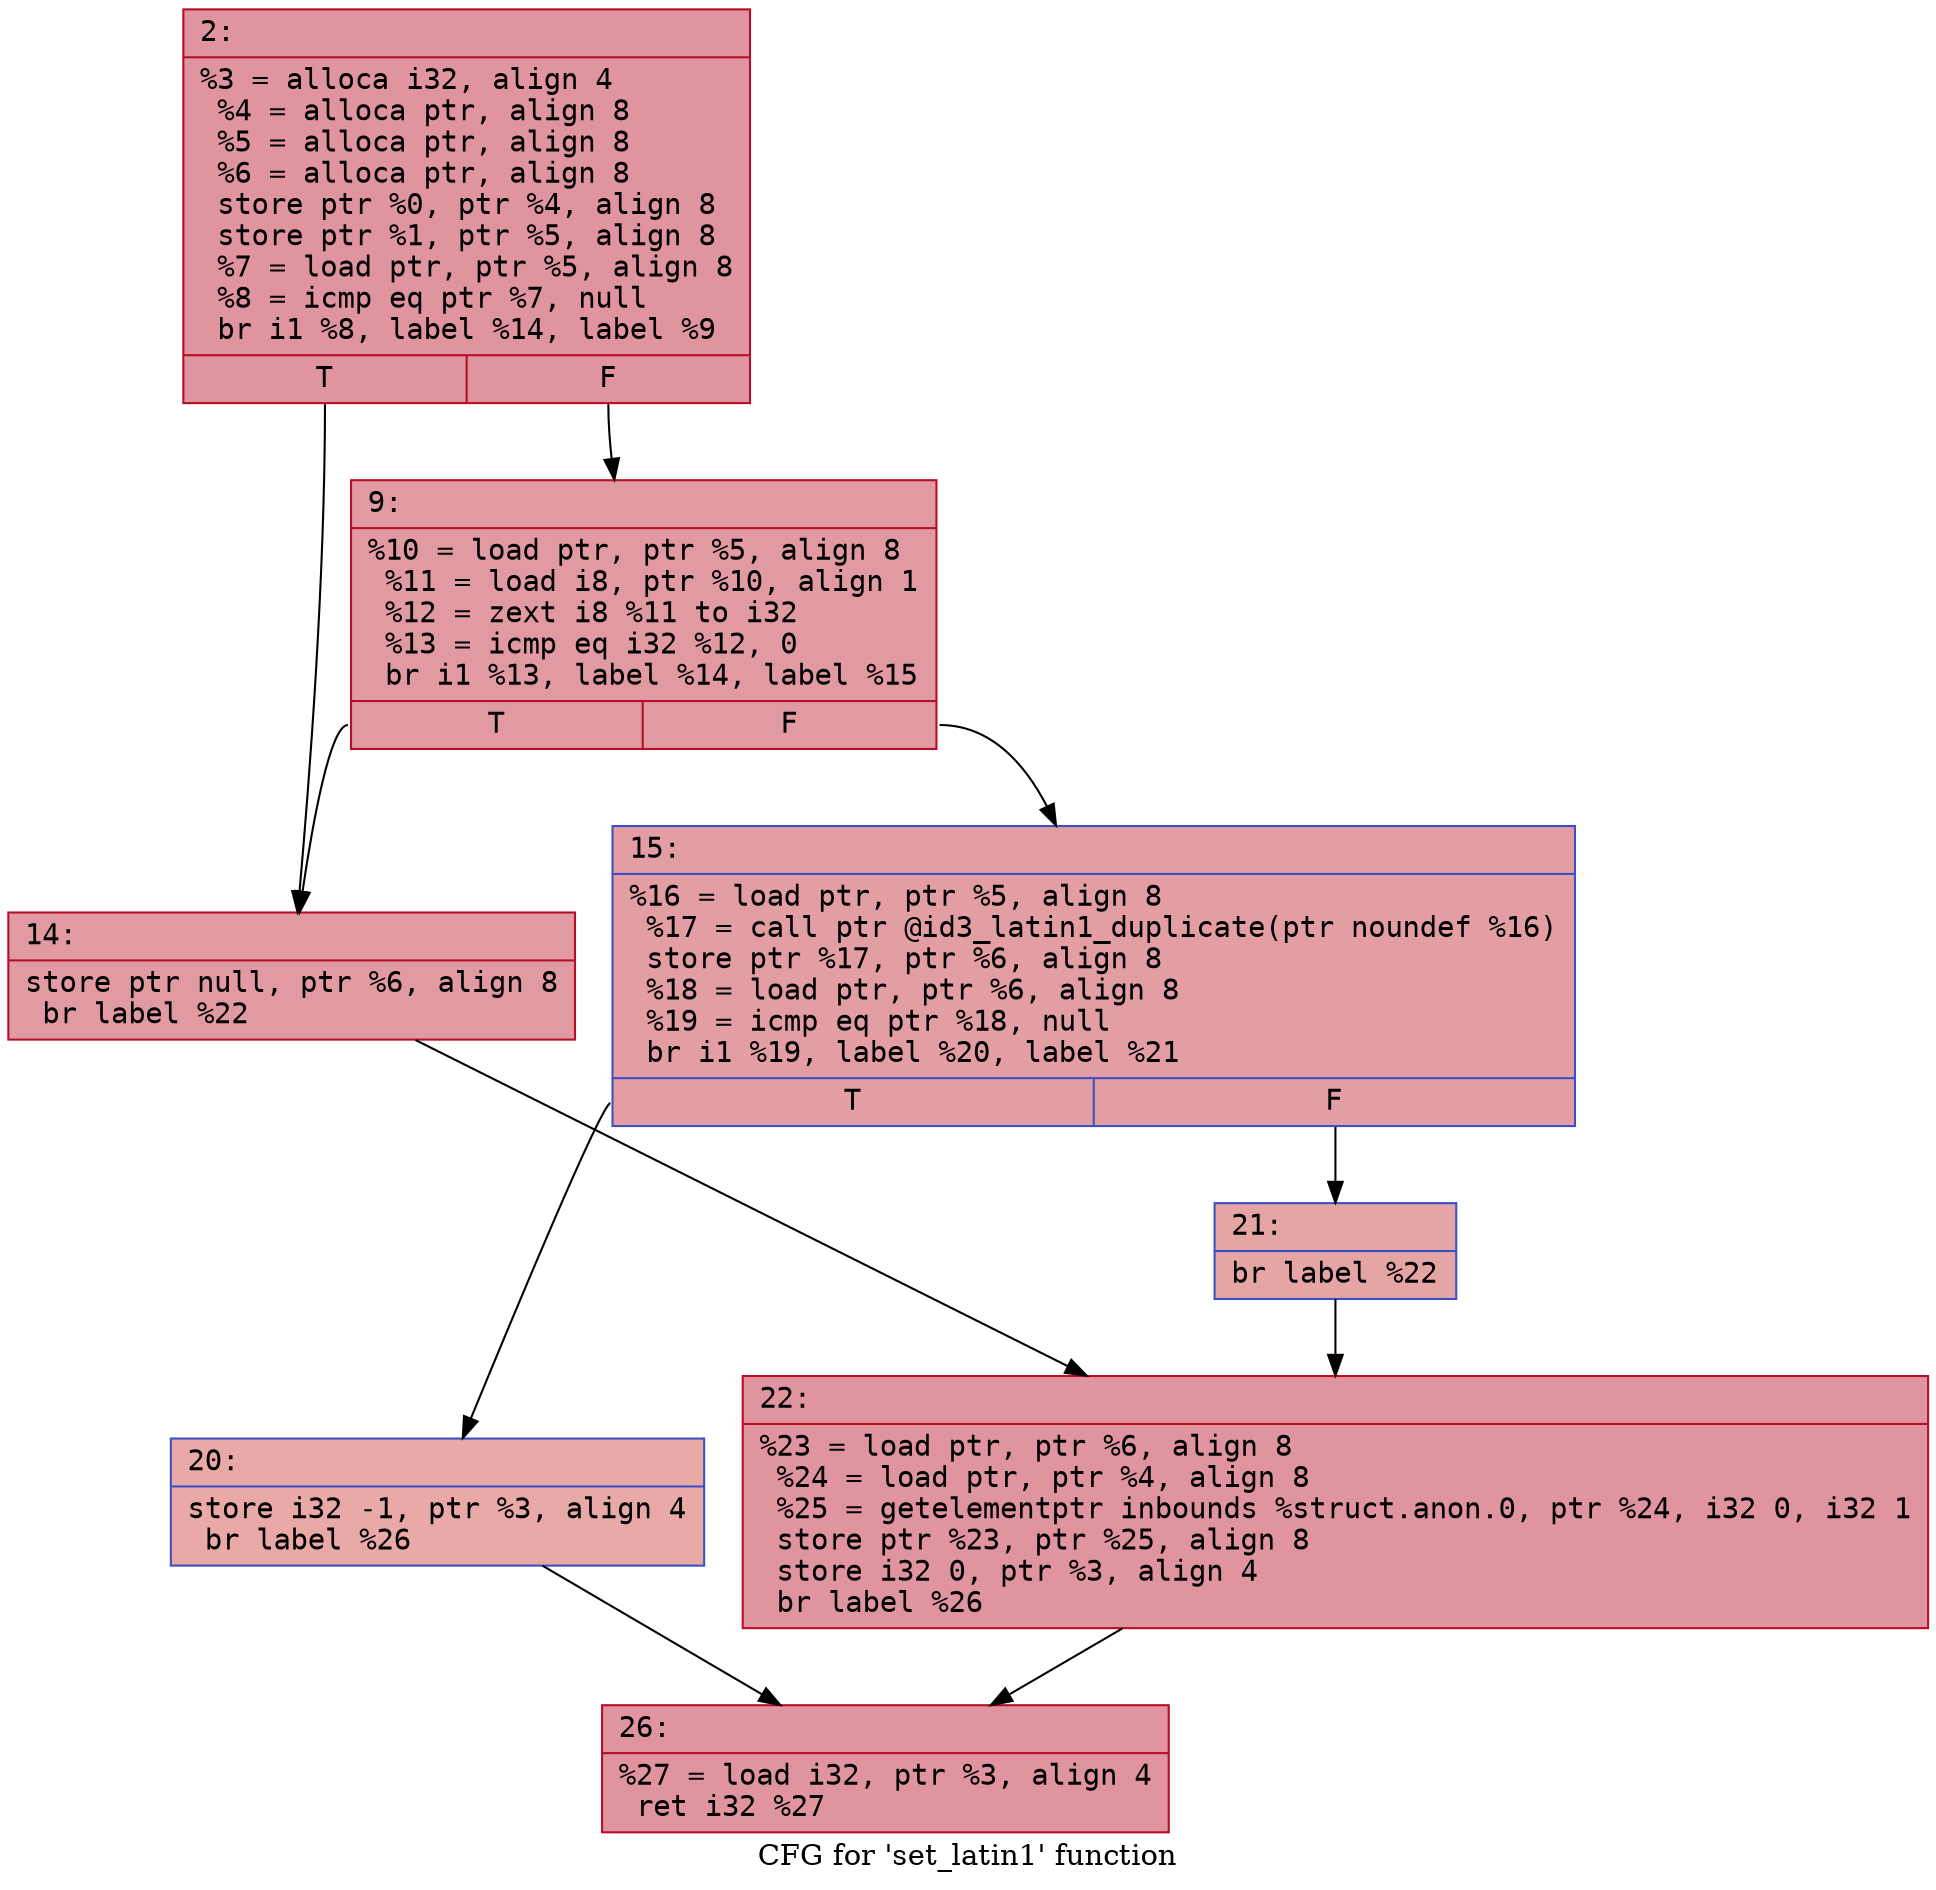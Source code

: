 digraph "CFG for 'set_latin1' function" {
	label="CFG for 'set_latin1' function";

	Node0x600001e515e0 [shape=record,color="#b70d28ff", style=filled, fillcolor="#b70d2870" fontname="Courier",label="{2:\l|  %3 = alloca i32, align 4\l  %4 = alloca ptr, align 8\l  %5 = alloca ptr, align 8\l  %6 = alloca ptr, align 8\l  store ptr %0, ptr %4, align 8\l  store ptr %1, ptr %5, align 8\l  %7 = load ptr, ptr %5, align 8\l  %8 = icmp eq ptr %7, null\l  br i1 %8, label %14, label %9\l|{<s0>T|<s1>F}}"];
	Node0x600001e515e0:s0 -> Node0x600001e51680[tooltip="2 -> 14\nProbability 37.50%" ];
	Node0x600001e515e0:s1 -> Node0x600001e51630[tooltip="2 -> 9\nProbability 62.50%" ];
	Node0x600001e51630 [shape=record,color="#b70d28ff", style=filled, fillcolor="#bb1b2c70" fontname="Courier",label="{9:\l|  %10 = load ptr, ptr %5, align 8\l  %11 = load i8, ptr %10, align 1\l  %12 = zext i8 %11 to i32\l  %13 = icmp eq i32 %12, 0\l  br i1 %13, label %14, label %15\l|{<s0>T|<s1>F}}"];
	Node0x600001e51630:s0 -> Node0x600001e51680[tooltip="9 -> 14\nProbability 37.50%" ];
	Node0x600001e51630:s1 -> Node0x600001e516d0[tooltip="9 -> 15\nProbability 62.50%" ];
	Node0x600001e51680 [shape=record,color="#b70d28ff", style=filled, fillcolor="#bb1b2c70" fontname="Courier",label="{14:\l|  store ptr null, ptr %6, align 8\l  br label %22\l}"];
	Node0x600001e51680 -> Node0x600001e517c0[tooltip="14 -> 22\nProbability 100.00%" ];
	Node0x600001e516d0 [shape=record,color="#3d50c3ff", style=filled, fillcolor="#be242e70" fontname="Courier",label="{15:\l|  %16 = load ptr, ptr %5, align 8\l  %17 = call ptr @id3_latin1_duplicate(ptr noundef %16)\l  store ptr %17, ptr %6, align 8\l  %18 = load ptr, ptr %6, align 8\l  %19 = icmp eq ptr %18, null\l  br i1 %19, label %20, label %21\l|{<s0>T|<s1>F}}"];
	Node0x600001e516d0:s0 -> Node0x600001e51720[tooltip="15 -> 20\nProbability 37.50%" ];
	Node0x600001e516d0:s1 -> Node0x600001e51770[tooltip="15 -> 21\nProbability 62.50%" ];
	Node0x600001e51720 [shape=record,color="#3d50c3ff", style=filled, fillcolor="#ca3b3770" fontname="Courier",label="{20:\l|  store i32 -1, ptr %3, align 4\l  br label %26\l}"];
	Node0x600001e51720 -> Node0x600001e51810[tooltip="20 -> 26\nProbability 100.00%" ];
	Node0x600001e51770 [shape=record,color="#3d50c3ff", style=filled, fillcolor="#c5333470" fontname="Courier",label="{21:\l|  br label %22\l}"];
	Node0x600001e51770 -> Node0x600001e517c0[tooltip="21 -> 22\nProbability 100.00%" ];
	Node0x600001e517c0 [shape=record,color="#b70d28ff", style=filled, fillcolor="#b70d2870" fontname="Courier",label="{22:\l|  %23 = load ptr, ptr %6, align 8\l  %24 = load ptr, ptr %4, align 8\l  %25 = getelementptr inbounds %struct.anon.0, ptr %24, i32 0, i32 1\l  store ptr %23, ptr %25, align 8\l  store i32 0, ptr %3, align 4\l  br label %26\l}"];
	Node0x600001e517c0 -> Node0x600001e51810[tooltip="22 -> 26\nProbability 100.00%" ];
	Node0x600001e51810 [shape=record,color="#b70d28ff", style=filled, fillcolor="#b70d2870" fontname="Courier",label="{26:\l|  %27 = load i32, ptr %3, align 4\l  ret i32 %27\l}"];
}
